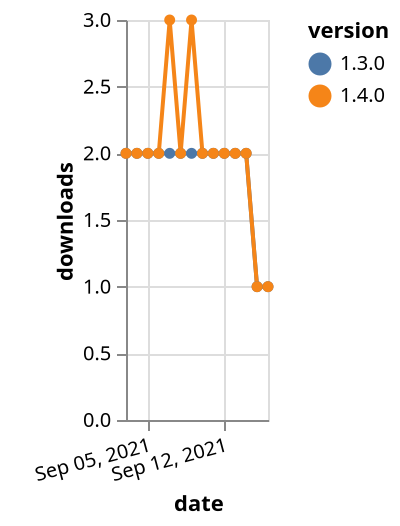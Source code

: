 {"$schema": "https://vega.github.io/schema/vega-lite/v5.json", "description": "A simple bar chart with embedded data.", "data": {"values": [{"date": "2021-09-03", "total": 1971, "delta": 2, "version": "1.3.0"}, {"date": "2021-09-04", "total": 1973, "delta": 2, "version": "1.3.0"}, {"date": "2021-09-05", "total": 1975, "delta": 2, "version": "1.3.0"}, {"date": "2021-09-06", "total": 1977, "delta": 2, "version": "1.3.0"}, {"date": "2021-09-07", "total": 1979, "delta": 2, "version": "1.3.0"}, {"date": "2021-09-08", "total": 1981, "delta": 2, "version": "1.3.0"}, {"date": "2021-09-09", "total": 1983, "delta": 2, "version": "1.3.0"}, {"date": "2021-09-10", "total": 1985, "delta": 2, "version": "1.3.0"}, {"date": "2021-09-11", "total": 1987, "delta": 2, "version": "1.3.0"}, {"date": "2021-09-12", "total": 1989, "delta": 2, "version": "1.3.0"}, {"date": "2021-09-13", "total": 1991, "delta": 2, "version": "1.3.0"}, {"date": "2021-09-14", "total": 1993, "delta": 2, "version": "1.3.0"}, {"date": "2021-09-15", "total": 1994, "delta": 1, "version": "1.3.0"}, {"date": "2021-09-16", "total": 1995, "delta": 1, "version": "1.3.0"}, {"date": "2021-09-03", "total": 1063, "delta": 2, "version": "1.4.0"}, {"date": "2021-09-04", "total": 1065, "delta": 2, "version": "1.4.0"}, {"date": "2021-09-05", "total": 1067, "delta": 2, "version": "1.4.0"}, {"date": "2021-09-06", "total": 1069, "delta": 2, "version": "1.4.0"}, {"date": "2021-09-07", "total": 1072, "delta": 3, "version": "1.4.0"}, {"date": "2021-09-08", "total": 1074, "delta": 2, "version": "1.4.0"}, {"date": "2021-09-09", "total": 1077, "delta": 3, "version": "1.4.0"}, {"date": "2021-09-10", "total": 1079, "delta": 2, "version": "1.4.0"}, {"date": "2021-09-11", "total": 1081, "delta": 2, "version": "1.4.0"}, {"date": "2021-09-12", "total": 1083, "delta": 2, "version": "1.4.0"}, {"date": "2021-09-13", "total": 1085, "delta": 2, "version": "1.4.0"}, {"date": "2021-09-14", "total": 1087, "delta": 2, "version": "1.4.0"}, {"date": "2021-09-15", "total": 1088, "delta": 1, "version": "1.4.0"}, {"date": "2021-09-16", "total": 1089, "delta": 1, "version": "1.4.0"}]}, "width": "container", "mark": {"type": "line", "point": {"filled": true}}, "encoding": {"x": {"field": "date", "type": "temporal", "timeUnit": "yearmonthdate", "title": "date", "axis": {"labelAngle": -15}}, "y": {"field": "delta", "type": "quantitative", "title": "downloads"}, "color": {"field": "version", "type": "nominal"}, "tooltip": {"field": "delta"}}}